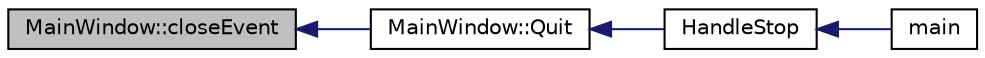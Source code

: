 digraph "MainWindow::closeEvent"
{
 // INTERACTIVE_SVG=YES
  edge [fontname="Helvetica",fontsize="10",labelfontname="Helvetica",labelfontsize="10"];
  node [fontname="Helvetica",fontsize="10",shape=record];
  rankdir="LR";
  Node1 [label="MainWindow::closeEvent",height=0.2,width=0.4,color="black", fillcolor="grey75", style="filled", fontcolor="black"];
  Node1 -> Node2 [dir="back",color="midnightblue",fontsize="10",style="solid",fontname="Helvetica"];
  Node2 [label="MainWindow::Quit",height=0.2,width=0.4,color="black", fillcolor="white", style="filled",URL="$d9/dc6/class_main_window.html#a44e502225c153db20de1bb67d7b7513e"];
  Node2 -> Node3 [dir="back",color="midnightblue",fontsize="10",style="solid",fontname="Helvetica"];
  Node3 [label="HandleStop",height=0.2,width=0.4,color="black", fillcolor="white", style="filled",URL="$d8/d32/ssl-vision_2src_2app_2main_8cpp.html#a2b444d2ae6facb7e0e5debb12c4abce5"];
  Node3 -> Node4 [dir="back",color="midnightblue",fontsize="10",style="solid",fontname="Helvetica"];
  Node4 [label="main",height=0.2,width=0.4,color="black", fillcolor="white", style="filled",URL="$d8/d32/ssl-vision_2src_2app_2main_8cpp.html#a0ddf1224851353fc92bfbff6f499fa97"];
}

